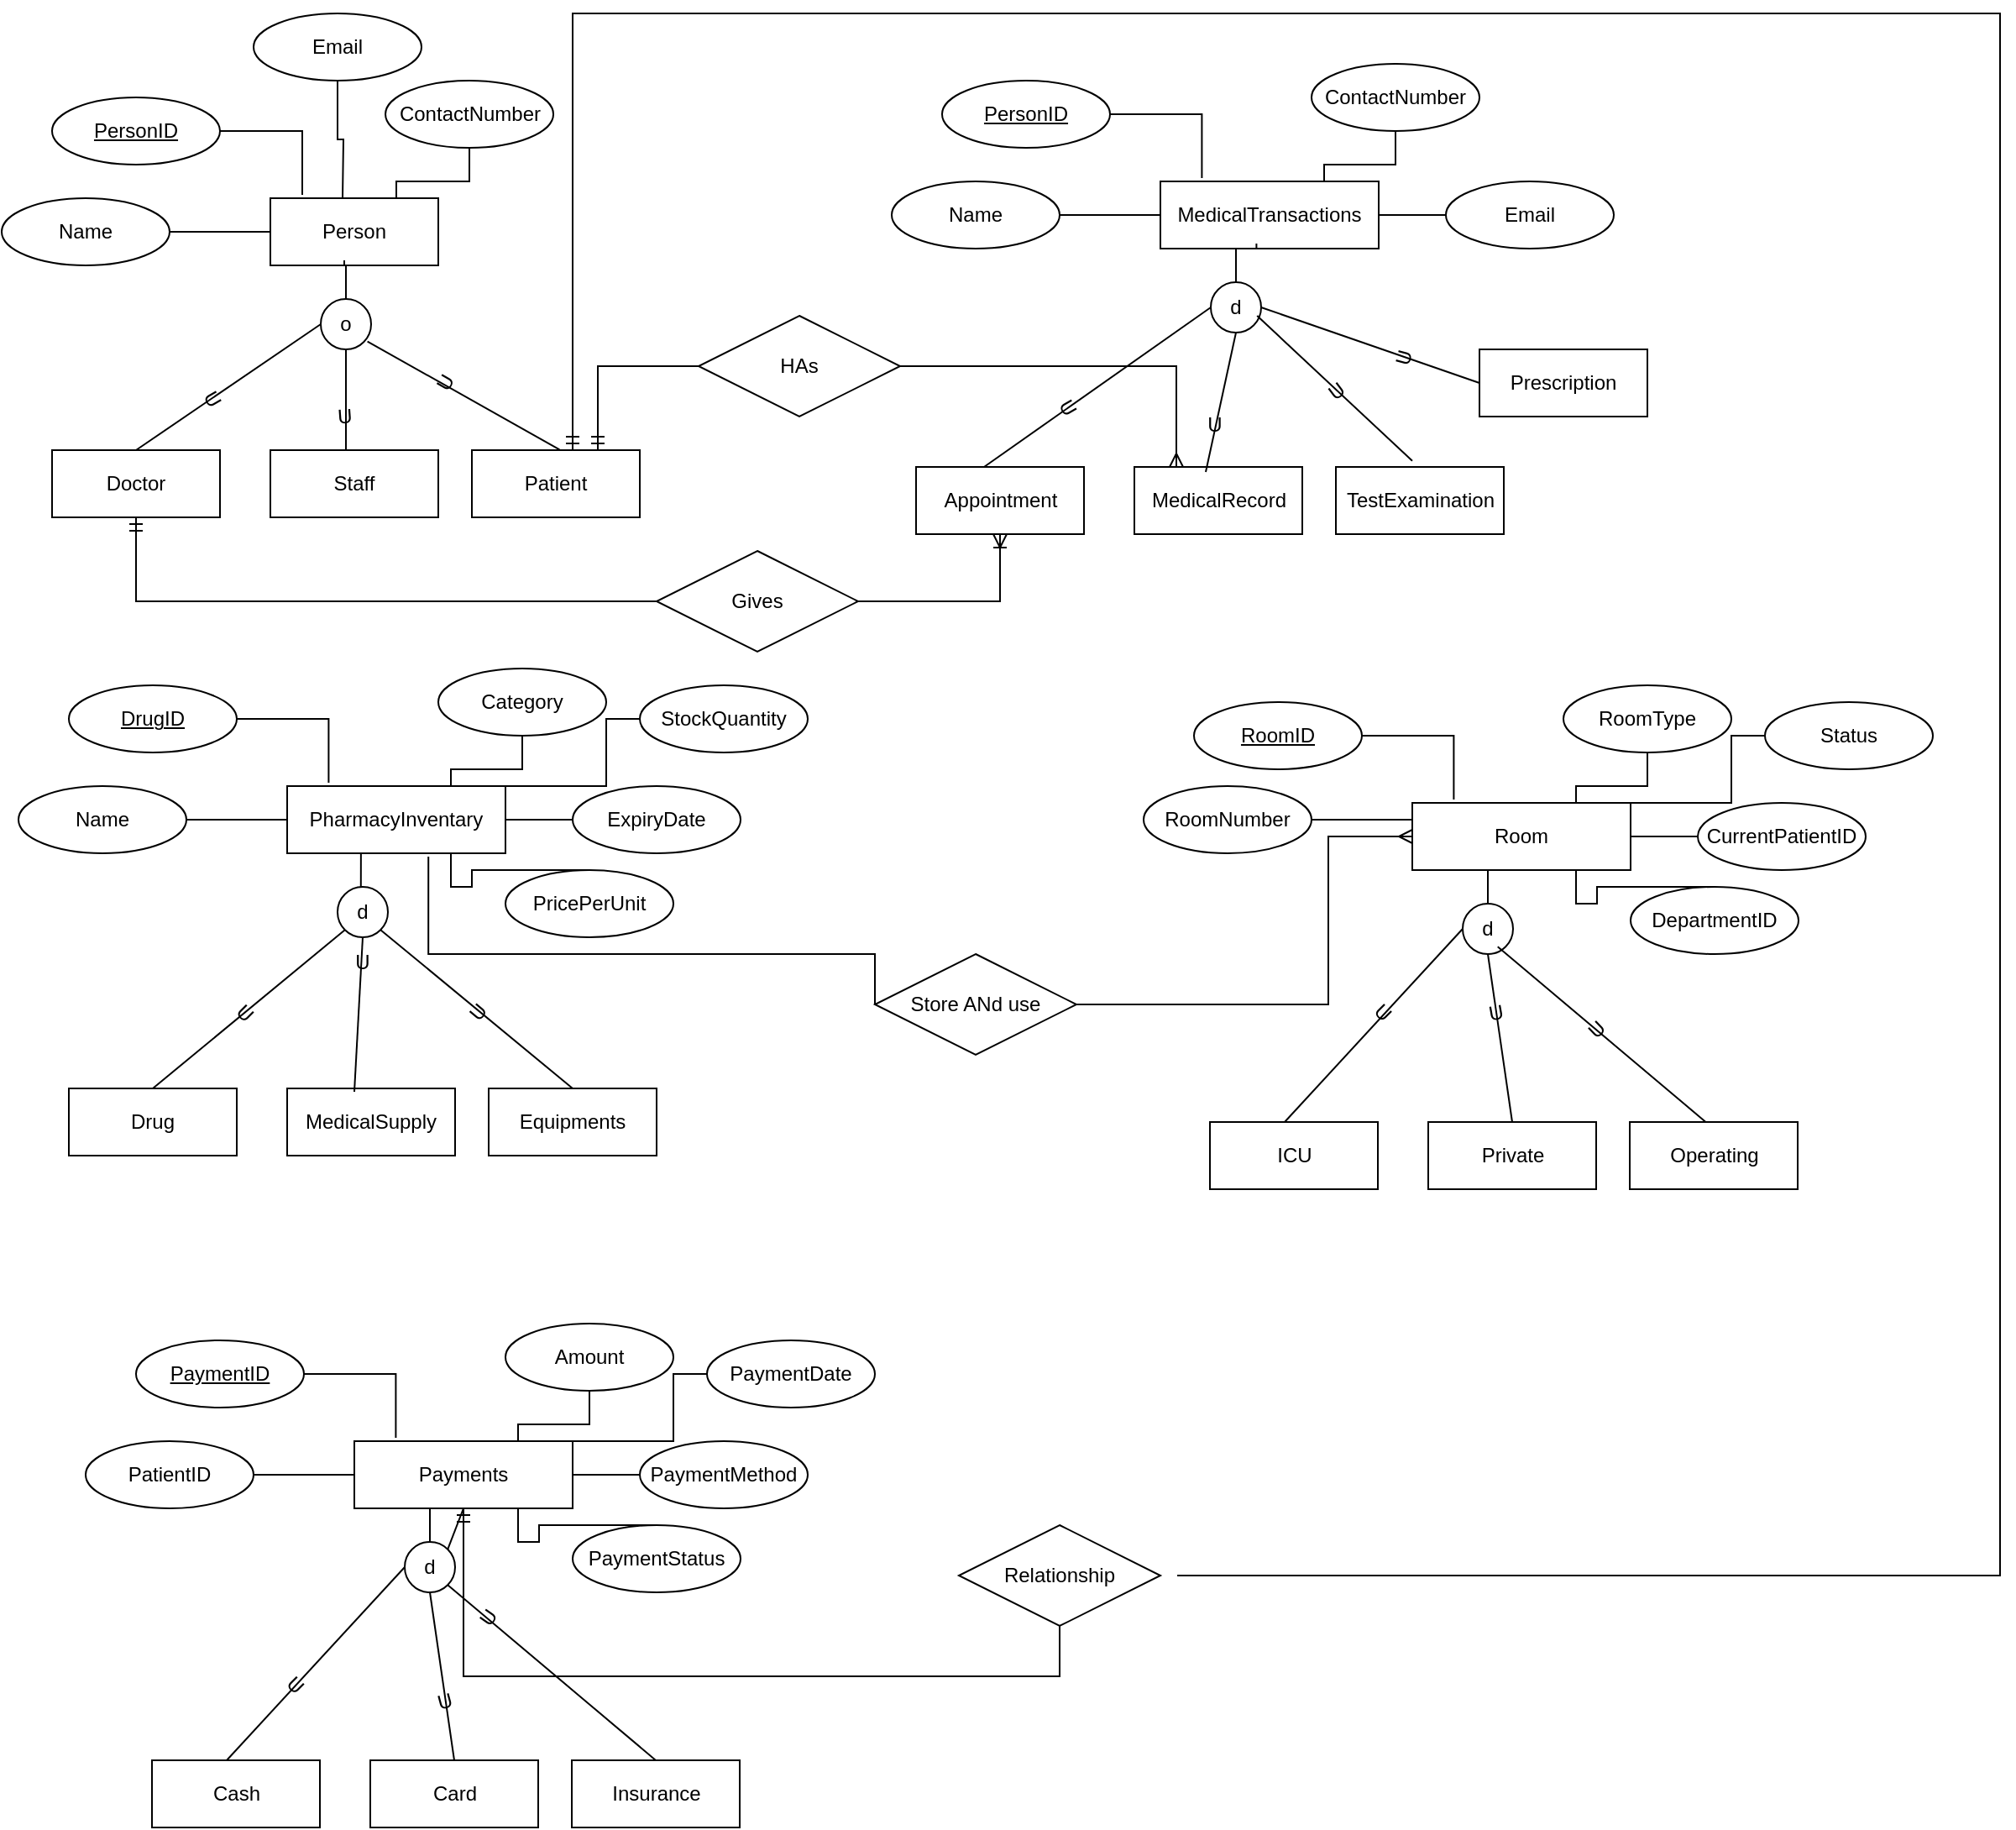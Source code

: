 <mxfile version="26.2.14">
  <diagram id="2BDL8EQ5O7BQtiHxKh81" name="Page-1">
    <mxGraphModel dx="969" dy="526" grid="1" gridSize="10" guides="1" tooltips="1" connect="1" arrows="1" fold="1" page="1" pageScale="1" pageWidth="850" pageHeight="1100" math="0" shadow="0">
      <root>
        <mxCell id="0" />
        <mxCell id="1" parent="0" />
        <mxCell id="nQFnv8SFr1N0iWkzfD2N-1" value="Person" style="whiteSpace=wrap;html=1;align=center;" parent="1" vertex="1">
          <mxGeometry x="170" y="130" width="100" height="40" as="geometry" />
        </mxCell>
        <mxCell id="nQFnv8SFr1N0iWkzfD2N-2" value="Email" style="ellipse;whiteSpace=wrap;html=1;align=center;" parent="1" vertex="1">
          <mxGeometry x="160" y="20" width="100" height="40" as="geometry" />
        </mxCell>
        <mxCell id="nQFnv8SFr1N0iWkzfD2N-7" style="edgeStyle=orthogonalEdgeStyle;rounded=0;orthogonalLoop=1;jettySize=auto;html=1;entryX=0.75;entryY=0;entryDx=0;entryDy=0;endArrow=none;startFill=0;" parent="1" source="nQFnv8SFr1N0iWkzfD2N-3" target="nQFnv8SFr1N0iWkzfD2N-1" edge="1">
          <mxGeometry relative="1" as="geometry" />
        </mxCell>
        <mxCell id="nQFnv8SFr1N0iWkzfD2N-3" value="ContactNumber" style="ellipse;whiteSpace=wrap;html=1;align=center;" parent="1" vertex="1">
          <mxGeometry x="238.52" y="60" width="100" height="40" as="geometry" />
        </mxCell>
        <mxCell id="nQFnv8SFr1N0iWkzfD2N-4" value="&lt;u&gt;PersonID&lt;/u&gt;" style="ellipse;whiteSpace=wrap;html=1;align=center;" parent="1" vertex="1">
          <mxGeometry x="40" y="70" width="100" height="40" as="geometry" />
        </mxCell>
        <mxCell id="nQFnv8SFr1N0iWkzfD2N-9" style="edgeStyle=orthogonalEdgeStyle;rounded=0;orthogonalLoop=1;jettySize=auto;html=1;entryX=0;entryY=0.5;entryDx=0;entryDy=0;endArrow=none;startFill=0;" parent="1" source="nQFnv8SFr1N0iWkzfD2N-5" target="nQFnv8SFr1N0iWkzfD2N-1" edge="1">
          <mxGeometry relative="1" as="geometry" />
        </mxCell>
        <mxCell id="nQFnv8SFr1N0iWkzfD2N-5" value="Name" style="ellipse;whiteSpace=wrap;html=1;align=center;" parent="1" vertex="1">
          <mxGeometry x="10" y="130" width="100" height="40" as="geometry" />
        </mxCell>
        <mxCell id="nQFnv8SFr1N0iWkzfD2N-6" style="edgeStyle=orthogonalEdgeStyle;rounded=0;orthogonalLoop=1;jettySize=auto;html=1;entryX=0.19;entryY=-0.05;entryDx=0;entryDy=0;entryPerimeter=0;endArrow=none;startFill=0;" parent="1" source="nQFnv8SFr1N0iWkzfD2N-4" target="nQFnv8SFr1N0iWkzfD2N-1" edge="1">
          <mxGeometry relative="1" as="geometry" />
        </mxCell>
        <mxCell id="nQFnv8SFr1N0iWkzfD2N-10" value="o" style="ellipse;whiteSpace=wrap;html=1;aspect=fixed;" parent="1" vertex="1">
          <mxGeometry x="200" y="190" width="30" height="30" as="geometry" />
        </mxCell>
        <mxCell id="nQFnv8SFr1N0iWkzfD2N-13" style="edgeStyle=orthogonalEdgeStyle;rounded=0;orthogonalLoop=1;jettySize=auto;html=1;entryX=0.44;entryY=0.925;entryDx=0;entryDy=0;entryPerimeter=0;endArrow=none;startFill=0;" parent="1" source="nQFnv8SFr1N0iWkzfD2N-10" target="nQFnv8SFr1N0iWkzfD2N-1" edge="1">
          <mxGeometry relative="1" as="geometry" />
        </mxCell>
        <mxCell id="nQFnv8SFr1N0iWkzfD2N-14" value="Doctor" style="whiteSpace=wrap;html=1;align=center;" parent="1" vertex="1">
          <mxGeometry x="40" y="280" width="100" height="40" as="geometry" />
        </mxCell>
        <mxCell id="nQFnv8SFr1N0iWkzfD2N-164" style="edgeStyle=orthogonalEdgeStyle;rounded=0;orthogonalLoop=1;jettySize=auto;html=1;entryX=0.5;entryY=1;entryDx=0;entryDy=0;endArrow=none;startFill=0;" parent="1" source="nQFnv8SFr1N0iWkzfD2N-15" target="nQFnv8SFr1N0iWkzfD2N-10" edge="1">
          <mxGeometry relative="1" as="geometry">
            <Array as="points">
              <mxPoint x="215" y="260" />
              <mxPoint x="215" y="260" />
            </Array>
          </mxGeometry>
        </mxCell>
        <mxCell id="nQFnv8SFr1N0iWkzfD2N-15" value="Staff" style="whiteSpace=wrap;html=1;align=center;" parent="1" vertex="1">
          <mxGeometry x="170" y="280" width="100" height="40" as="geometry" />
        </mxCell>
        <mxCell id="nQFnv8SFr1N0iWkzfD2N-16" value="Patient" style="whiteSpace=wrap;html=1;align=center;" parent="1" vertex="1">
          <mxGeometry x="290" y="280" width="100" height="40" as="geometry" />
        </mxCell>
        <mxCell id="nQFnv8SFr1N0iWkzfD2N-24" value="" style="shape=requiredInterface;html=1;verticalLabelPosition=bottom;sketch=0;" parent="1" vertex="1">
          <mxGeometry x="420" y="240" height="20" as="geometry" />
        </mxCell>
        <mxCell id="nQFnv8SFr1N0iWkzfD2N-25" style="edgeStyle=orthogonalEdgeStyle;rounded=0;orthogonalLoop=1;jettySize=auto;html=1;exitX=0;exitY=0.5;exitDx=0;exitDy=0;exitPerimeter=0;entryX=0;entryY=0.5;entryDx=0;entryDy=0;entryPerimeter=0;" parent="1" target="nQFnv8SFr1N0iWkzfD2N-24" edge="1">
          <mxGeometry relative="1" as="geometry">
            <mxPoint x="420" y="250" as="sourcePoint" />
          </mxGeometry>
        </mxCell>
        <mxCell id="nQFnv8SFr1N0iWkzfD2N-35" value="MedicalTransactions" style="whiteSpace=wrap;html=1;align=center;" parent="1" vertex="1">
          <mxGeometry x="700" y="120" width="130" height="40" as="geometry" />
        </mxCell>
        <mxCell id="nQFnv8SFr1N0iWkzfD2N-48" style="edgeStyle=orthogonalEdgeStyle;rounded=0;orthogonalLoop=1;jettySize=auto;html=1;entryX=1;entryY=0.5;entryDx=0;entryDy=0;endArrow=none;startFill=0;" parent="1" source="nQFnv8SFr1N0iWkzfD2N-37" target="nQFnv8SFr1N0iWkzfD2N-35" edge="1">
          <mxGeometry relative="1" as="geometry" />
        </mxCell>
        <mxCell id="nQFnv8SFr1N0iWkzfD2N-37" value="Email" style="ellipse;whiteSpace=wrap;html=1;align=center;" parent="1" vertex="1">
          <mxGeometry x="870" y="120" width="100" height="40" as="geometry" />
        </mxCell>
        <mxCell id="nQFnv8SFr1N0iWkzfD2N-38" style="edgeStyle=orthogonalEdgeStyle;rounded=0;orthogonalLoop=1;jettySize=auto;html=1;entryX=0.75;entryY=0;entryDx=0;entryDy=0;endArrow=none;startFill=0;" parent="1" source="nQFnv8SFr1N0iWkzfD2N-39" target="nQFnv8SFr1N0iWkzfD2N-35" edge="1">
          <mxGeometry relative="1" as="geometry" />
        </mxCell>
        <mxCell id="nQFnv8SFr1N0iWkzfD2N-39" value="ContactNumber" style="ellipse;whiteSpace=wrap;html=1;align=center;" parent="1" vertex="1">
          <mxGeometry x="790" y="50" width="100" height="40" as="geometry" />
        </mxCell>
        <mxCell id="nQFnv8SFr1N0iWkzfD2N-40" value="&lt;u&gt;PersonID&lt;/u&gt;" style="ellipse;whiteSpace=wrap;html=1;align=center;" parent="1" vertex="1">
          <mxGeometry x="570" y="60" width="100" height="40" as="geometry" />
        </mxCell>
        <mxCell id="nQFnv8SFr1N0iWkzfD2N-42" style="edgeStyle=orthogonalEdgeStyle;rounded=0;orthogonalLoop=1;jettySize=auto;html=1;entryX=0.19;entryY=-0.05;entryDx=0;entryDy=0;entryPerimeter=0;endArrow=none;startFill=0;" parent="1" source="nQFnv8SFr1N0iWkzfD2N-40" target="nQFnv8SFr1N0iWkzfD2N-35" edge="1">
          <mxGeometry relative="1" as="geometry" />
        </mxCell>
        <mxCell id="nQFnv8SFr1N0iWkzfD2N-43" value="d" style="ellipse;whiteSpace=wrap;html=1;aspect=fixed;" parent="1" vertex="1">
          <mxGeometry x="730" y="180" width="30" height="30" as="geometry" />
        </mxCell>
        <mxCell id="nQFnv8SFr1N0iWkzfD2N-44" style="edgeStyle=orthogonalEdgeStyle;rounded=0;orthogonalLoop=1;jettySize=auto;html=1;entryX=0.44;entryY=0.925;entryDx=0;entryDy=0;entryPerimeter=0;endArrow=none;startFill=0;" parent="1" source="nQFnv8SFr1N0iWkzfD2N-43" target="nQFnv8SFr1N0iWkzfD2N-35" edge="1">
          <mxGeometry relative="1" as="geometry" />
        </mxCell>
        <mxCell id="nQFnv8SFr1N0iWkzfD2N-47" style="edgeStyle=orthogonalEdgeStyle;rounded=0;orthogonalLoop=1;jettySize=auto;html=1;entryX=0;entryY=0.5;entryDx=0;entryDy=0;endArrow=none;startFill=0;" parent="1" source="nQFnv8SFr1N0iWkzfD2N-45" target="nQFnv8SFr1N0iWkzfD2N-35" edge="1">
          <mxGeometry relative="1" as="geometry" />
        </mxCell>
        <mxCell id="nQFnv8SFr1N0iWkzfD2N-45" value="Name" style="ellipse;whiteSpace=wrap;html=1;align=center;" parent="1" vertex="1">
          <mxGeometry x="540" y="120" width="100" height="40" as="geometry" />
        </mxCell>
        <mxCell id="nQFnv8SFr1N0iWkzfD2N-49" value="Appointment" style="whiteSpace=wrap;html=1;align=center;" parent="1" vertex="1">
          <mxGeometry x="554.5" y="290" width="100" height="40" as="geometry" />
        </mxCell>
        <mxCell id="nQFnv8SFr1N0iWkzfD2N-50" value="MedicalRecord" style="whiteSpace=wrap;html=1;align=center;" parent="1" vertex="1">
          <mxGeometry x="684.5" y="290" width="100" height="40" as="geometry" />
        </mxCell>
        <mxCell id="nQFnv8SFr1N0iWkzfD2N-51" value="TestExamination" style="whiteSpace=wrap;html=1;align=center;" parent="1" vertex="1">
          <mxGeometry x="804.5" y="290" width="100" height="40" as="geometry" />
        </mxCell>
        <mxCell id="nQFnv8SFr1N0iWkzfD2N-52" style="edgeStyle=orthogonalEdgeStyle;rounded=0;orthogonalLoop=1;jettySize=auto;html=1;exitX=0;exitY=0.5;exitDx=0;exitDy=0;exitPerimeter=0;entryX=0;entryY=0.5;entryDx=0;entryDy=0;entryPerimeter=0;" parent="1" edge="1">
          <mxGeometry relative="1" as="geometry">
            <mxPoint x="934.5" y="260" as="sourcePoint" />
            <mxPoint x="934.5" y="260" as="targetPoint" />
          </mxGeometry>
        </mxCell>
        <mxCell id="nQFnv8SFr1N0iWkzfD2N-53" value="Prescription" style="whiteSpace=wrap;html=1;align=center;" parent="1" vertex="1">
          <mxGeometry x="890" y="220" width="100" height="40" as="geometry" />
        </mxCell>
        <mxCell id="nQFnv8SFr1N0iWkzfD2N-54" value="PharmacyInventary" style="whiteSpace=wrap;html=1;align=center;" parent="1" vertex="1">
          <mxGeometry x="180" y="480" width="130" height="40" as="geometry" />
        </mxCell>
        <mxCell id="nQFnv8SFr1N0iWkzfD2N-55" style="edgeStyle=orthogonalEdgeStyle;rounded=0;orthogonalLoop=1;jettySize=auto;html=1;entryX=1;entryY=0.5;entryDx=0;entryDy=0;endArrow=none;startFill=0;" parent="1" source="nQFnv8SFr1N0iWkzfD2N-56" target="nQFnv8SFr1N0iWkzfD2N-54" edge="1">
          <mxGeometry relative="1" as="geometry" />
        </mxCell>
        <mxCell id="nQFnv8SFr1N0iWkzfD2N-56" value="ExpiryDate" style="ellipse;whiteSpace=wrap;html=1;align=center;" parent="1" vertex="1">
          <mxGeometry x="350" y="480" width="100" height="40" as="geometry" />
        </mxCell>
        <mxCell id="nQFnv8SFr1N0iWkzfD2N-57" style="edgeStyle=orthogonalEdgeStyle;rounded=0;orthogonalLoop=1;jettySize=auto;html=1;entryX=0.75;entryY=0;entryDx=0;entryDy=0;endArrow=none;startFill=0;" parent="1" source="nQFnv8SFr1N0iWkzfD2N-58" target="nQFnv8SFr1N0iWkzfD2N-54" edge="1">
          <mxGeometry relative="1" as="geometry" />
        </mxCell>
        <mxCell id="nQFnv8SFr1N0iWkzfD2N-58" value="Category" style="ellipse;whiteSpace=wrap;html=1;align=center;" parent="1" vertex="1">
          <mxGeometry x="270" y="410" width="100" height="40" as="geometry" />
        </mxCell>
        <mxCell id="nQFnv8SFr1N0iWkzfD2N-59" value="&lt;u&gt;DrugID&lt;/u&gt;" style="ellipse;whiteSpace=wrap;html=1;align=center;" parent="1" vertex="1">
          <mxGeometry x="50" y="420" width="100" height="40" as="geometry" />
        </mxCell>
        <mxCell id="nQFnv8SFr1N0iWkzfD2N-60" style="edgeStyle=orthogonalEdgeStyle;rounded=0;orthogonalLoop=1;jettySize=auto;html=1;entryX=0.19;entryY=-0.05;entryDx=0;entryDy=0;entryPerimeter=0;endArrow=none;startFill=0;" parent="1" source="nQFnv8SFr1N0iWkzfD2N-59" target="nQFnv8SFr1N0iWkzfD2N-54" edge="1">
          <mxGeometry relative="1" as="geometry" />
        </mxCell>
        <mxCell id="nQFnv8SFr1N0iWkzfD2N-61" value="d" style="ellipse;whiteSpace=wrap;html=1;aspect=fixed;" parent="1" vertex="1">
          <mxGeometry x="210" y="540" width="30" height="30" as="geometry" />
        </mxCell>
        <mxCell id="nQFnv8SFr1N0iWkzfD2N-63" style="edgeStyle=orthogonalEdgeStyle;rounded=0;orthogonalLoop=1;jettySize=auto;html=1;entryX=0;entryY=0.5;entryDx=0;entryDy=0;endArrow=none;startFill=0;" parent="1" source="nQFnv8SFr1N0iWkzfD2N-64" target="nQFnv8SFr1N0iWkzfD2N-54" edge="1">
          <mxGeometry relative="1" as="geometry" />
        </mxCell>
        <mxCell id="nQFnv8SFr1N0iWkzfD2N-64" value="Name" style="ellipse;whiteSpace=wrap;html=1;align=center;" parent="1" vertex="1">
          <mxGeometry x="20" y="480" width="100" height="40" as="geometry" />
        </mxCell>
        <mxCell id="nQFnv8SFr1N0iWkzfD2N-67" style="edgeStyle=orthogonalEdgeStyle;rounded=0;orthogonalLoop=1;jettySize=auto;html=1;entryX=0.75;entryY=1;entryDx=0;entryDy=0;endArrow=none;startFill=0;" parent="1" source="nQFnv8SFr1N0iWkzfD2N-65" target="nQFnv8SFr1N0iWkzfD2N-54" edge="1">
          <mxGeometry relative="1" as="geometry">
            <Array as="points">
              <mxPoint x="290" y="530" />
              <mxPoint x="290" y="540" />
              <mxPoint x="278" y="540" />
            </Array>
          </mxGeometry>
        </mxCell>
        <mxCell id="nQFnv8SFr1N0iWkzfD2N-65" value="PricePerUnit" style="ellipse;whiteSpace=wrap;html=1;align=center;" parent="1" vertex="1">
          <mxGeometry x="310" y="530" width="100" height="40" as="geometry" />
        </mxCell>
        <mxCell id="nQFnv8SFr1N0iWkzfD2N-68" style="edgeStyle=orthogonalEdgeStyle;rounded=0;orthogonalLoop=1;jettySize=auto;html=1;entryX=1;entryY=0.25;entryDx=0;entryDy=0;endArrow=none;startFill=0;" parent="1" source="nQFnv8SFr1N0iWkzfD2N-66" target="nQFnv8SFr1N0iWkzfD2N-54" edge="1">
          <mxGeometry relative="1" as="geometry">
            <Array as="points">
              <mxPoint x="370" y="440" />
              <mxPoint x="370" y="480" />
              <mxPoint x="310" y="480" />
            </Array>
          </mxGeometry>
        </mxCell>
        <mxCell id="nQFnv8SFr1N0iWkzfD2N-66" value="StockQuantity" style="ellipse;whiteSpace=wrap;html=1;align=center;" parent="1" vertex="1">
          <mxGeometry x="390" y="420" width="100" height="40" as="geometry" />
        </mxCell>
        <mxCell id="nQFnv8SFr1N0iWkzfD2N-69" value="Drug" style="whiteSpace=wrap;html=1;align=center;" parent="1" vertex="1">
          <mxGeometry x="50" y="660" width="100" height="40" as="geometry" />
        </mxCell>
        <mxCell id="nQFnv8SFr1N0iWkzfD2N-70" value="MedicalSupply" style="whiteSpace=wrap;html=1;align=center;" parent="1" vertex="1">
          <mxGeometry x="180" y="660" width="100" height="40" as="geometry" />
        </mxCell>
        <mxCell id="nQFnv8SFr1N0iWkzfD2N-71" value="Equipments" style="whiteSpace=wrap;html=1;align=center;" parent="1" vertex="1">
          <mxGeometry x="300" y="660" width="100" height="40" as="geometry" />
        </mxCell>
        <mxCell id="nQFnv8SFr1N0iWkzfD2N-72" style="edgeStyle=orthogonalEdgeStyle;rounded=0;orthogonalLoop=1;jettySize=auto;html=1;exitX=0;exitY=0.5;exitDx=0;exitDy=0;exitPerimeter=0;entryX=0;entryY=0.5;entryDx=0;entryDy=0;entryPerimeter=0;" parent="1" edge="1">
          <mxGeometry relative="1" as="geometry">
            <mxPoint x="430" y="690" as="sourcePoint" />
            <mxPoint x="430" y="690" as="targetPoint" />
          </mxGeometry>
        </mxCell>
        <mxCell id="nQFnv8SFr1N0iWkzfD2N-73" value="Room" style="whiteSpace=wrap;html=1;align=center;" parent="1" vertex="1">
          <mxGeometry x="850" y="490" width="130" height="40" as="geometry" />
        </mxCell>
        <mxCell id="nQFnv8SFr1N0iWkzfD2N-74" style="edgeStyle=orthogonalEdgeStyle;rounded=0;orthogonalLoop=1;jettySize=auto;html=1;entryX=1;entryY=0.5;entryDx=0;entryDy=0;endArrow=none;startFill=0;" parent="1" source="nQFnv8SFr1N0iWkzfD2N-75" target="nQFnv8SFr1N0iWkzfD2N-73" edge="1">
          <mxGeometry relative="1" as="geometry" />
        </mxCell>
        <mxCell id="nQFnv8SFr1N0iWkzfD2N-75" value="CurrentPatientID" style="ellipse;whiteSpace=wrap;html=1;align=center;" parent="1" vertex="1">
          <mxGeometry x="1020" y="490" width="100" height="40" as="geometry" />
        </mxCell>
        <mxCell id="nQFnv8SFr1N0iWkzfD2N-76" style="edgeStyle=orthogonalEdgeStyle;rounded=0;orthogonalLoop=1;jettySize=auto;html=1;entryX=0.75;entryY=0;entryDx=0;entryDy=0;endArrow=none;startFill=0;" parent="1" source="nQFnv8SFr1N0iWkzfD2N-77" target="nQFnv8SFr1N0iWkzfD2N-73" edge="1">
          <mxGeometry relative="1" as="geometry" />
        </mxCell>
        <mxCell id="nQFnv8SFr1N0iWkzfD2N-77" value="RoomType" style="ellipse;whiteSpace=wrap;html=1;align=center;" parent="1" vertex="1">
          <mxGeometry x="940" y="420" width="100" height="40" as="geometry" />
        </mxCell>
        <mxCell id="nQFnv8SFr1N0iWkzfD2N-78" value="&lt;u&gt;RoomID&lt;/u&gt;" style="ellipse;whiteSpace=wrap;html=1;align=center;" parent="1" vertex="1">
          <mxGeometry x="720" y="430" width="100" height="40" as="geometry" />
        </mxCell>
        <mxCell id="nQFnv8SFr1N0iWkzfD2N-79" style="edgeStyle=orthogonalEdgeStyle;rounded=0;orthogonalLoop=1;jettySize=auto;html=1;entryX=0.19;entryY=-0.05;entryDx=0;entryDy=0;entryPerimeter=0;endArrow=none;startFill=0;" parent="1" source="nQFnv8SFr1N0iWkzfD2N-78" target="nQFnv8SFr1N0iWkzfD2N-73" edge="1">
          <mxGeometry relative="1" as="geometry" />
        </mxCell>
        <mxCell id="nQFnv8SFr1N0iWkzfD2N-108" style="edgeStyle=orthogonalEdgeStyle;rounded=0;orthogonalLoop=1;jettySize=auto;html=1;endArrow=none;startFill=0;" parent="1" source="nQFnv8SFr1N0iWkzfD2N-80" target="nQFnv8SFr1N0iWkzfD2N-73" edge="1">
          <mxGeometry relative="1" as="geometry" />
        </mxCell>
        <mxCell id="nQFnv8SFr1N0iWkzfD2N-80" value="d" style="ellipse;whiteSpace=wrap;html=1;aspect=fixed;" parent="1" vertex="1">
          <mxGeometry x="880" y="550" width="30" height="30" as="geometry" />
        </mxCell>
        <mxCell id="nQFnv8SFr1N0iWkzfD2N-82" style="edgeStyle=orthogonalEdgeStyle;rounded=0;orthogonalLoop=1;jettySize=auto;html=1;entryX=0;entryY=0.5;entryDx=0;entryDy=0;endArrow=none;startFill=0;" parent="1" source="nQFnv8SFr1N0iWkzfD2N-83" target="nQFnv8SFr1N0iWkzfD2N-73" edge="1">
          <mxGeometry relative="1" as="geometry">
            <Array as="points">
              <mxPoint x="850" y="500" />
            </Array>
          </mxGeometry>
        </mxCell>
        <mxCell id="nQFnv8SFr1N0iWkzfD2N-83" value="RoomNumber" style="ellipse;whiteSpace=wrap;html=1;align=center;" parent="1" vertex="1">
          <mxGeometry x="690" y="480" width="100" height="40" as="geometry" />
        </mxCell>
        <mxCell id="nQFnv8SFr1N0iWkzfD2N-84" style="edgeStyle=orthogonalEdgeStyle;rounded=0;orthogonalLoop=1;jettySize=auto;html=1;entryX=0.75;entryY=1;entryDx=0;entryDy=0;endArrow=none;startFill=0;" parent="1" source="nQFnv8SFr1N0iWkzfD2N-85" target="nQFnv8SFr1N0iWkzfD2N-73" edge="1">
          <mxGeometry relative="1" as="geometry">
            <Array as="points">
              <mxPoint x="960" y="540" />
              <mxPoint x="960" y="550" />
              <mxPoint x="948" y="550" />
            </Array>
          </mxGeometry>
        </mxCell>
        <mxCell id="nQFnv8SFr1N0iWkzfD2N-85" value="DepartmentID" style="ellipse;whiteSpace=wrap;html=1;align=center;" parent="1" vertex="1">
          <mxGeometry x="980" y="540" width="100" height="40" as="geometry" />
        </mxCell>
        <mxCell id="nQFnv8SFr1N0iWkzfD2N-86" style="edgeStyle=orthogonalEdgeStyle;rounded=0;orthogonalLoop=1;jettySize=auto;html=1;entryX=1;entryY=0.25;entryDx=0;entryDy=0;endArrow=none;startFill=0;" parent="1" source="nQFnv8SFr1N0iWkzfD2N-87" target="nQFnv8SFr1N0iWkzfD2N-73" edge="1">
          <mxGeometry relative="1" as="geometry">
            <Array as="points">
              <mxPoint x="1040" y="450" />
              <mxPoint x="1040" y="490" />
              <mxPoint x="980" y="490" />
            </Array>
          </mxGeometry>
        </mxCell>
        <mxCell id="nQFnv8SFr1N0iWkzfD2N-87" value="Status" style="ellipse;whiteSpace=wrap;html=1;align=center;" parent="1" vertex="1">
          <mxGeometry x="1060" y="430" width="100" height="40" as="geometry" />
        </mxCell>
        <mxCell id="nQFnv8SFr1N0iWkzfD2N-89" value="" style="endArrow=none;html=1;rounded=0;exitX=0.5;exitY=0;exitDx=0;exitDy=0;entryX=0;entryY=0.5;entryDx=0;entryDy=0;" parent="1" source="nQFnv8SFr1N0iWkzfD2N-14" target="nQFnv8SFr1N0iWkzfD2N-10" edge="1">
          <mxGeometry relative="1" as="geometry">
            <mxPoint x="250" y="230" as="sourcePoint" />
            <mxPoint x="410" y="230" as="targetPoint" />
          </mxGeometry>
        </mxCell>
        <mxCell id="nQFnv8SFr1N0iWkzfD2N-91" value="" style="endArrow=none;html=1;rounded=0;exitX=0.5;exitY=0;exitDx=0;exitDy=0;entryX=1;entryY=1;entryDx=0;entryDy=0;" parent="1" edge="1">
          <mxGeometry relative="1" as="geometry">
            <mxPoint x="342.2" y="279.69" as="sourcePoint" />
            <mxPoint x="227.807" y="215.297" as="targetPoint" />
          </mxGeometry>
        </mxCell>
        <mxCell id="nQFnv8SFr1N0iWkzfD2N-92" value="" style="endArrow=none;html=1;rounded=0;exitX=0.405;exitY=0;exitDx=0;exitDy=0;exitPerimeter=0;entryX=0;entryY=0.5;entryDx=0;entryDy=0;" parent="1" source="nQFnv8SFr1N0iWkzfD2N-49" target="nQFnv8SFr1N0iWkzfD2N-43" edge="1">
          <mxGeometry relative="1" as="geometry">
            <mxPoint x="850" y="230" as="sourcePoint" />
            <mxPoint x="1010" y="230" as="targetPoint" />
          </mxGeometry>
        </mxCell>
        <mxCell id="nQFnv8SFr1N0iWkzfD2N-93" value="" style="endArrow=none;html=1;rounded=0;exitX=0.425;exitY=0.075;exitDx=0;exitDy=0;exitPerimeter=0;entryX=0.5;entryY=1;entryDx=0;entryDy=0;" parent="1" source="nQFnv8SFr1N0iWkzfD2N-50" target="nQFnv8SFr1N0iWkzfD2N-43" edge="1">
          <mxGeometry relative="1" as="geometry">
            <mxPoint x="850" y="230" as="sourcePoint" />
            <mxPoint x="1010" y="230" as="targetPoint" />
          </mxGeometry>
        </mxCell>
        <mxCell id="nQFnv8SFr1N0iWkzfD2N-94" value="" style="endArrow=none;html=1;rounded=0;exitX=0.435;exitY=0.05;exitDx=0;exitDy=0;exitPerimeter=0;entryX=1;entryY=1;entryDx=0;entryDy=0;" parent="1" edge="1">
          <mxGeometry relative="1" as="geometry">
            <mxPoint x="850.0" y="286.39" as="sourcePoint" />
            <mxPoint x="757.607" y="199.997" as="targetPoint" />
          </mxGeometry>
        </mxCell>
        <mxCell id="nQFnv8SFr1N0iWkzfD2N-95" value="" style="endArrow=none;html=1;rounded=0;exitX=1;exitY=0.5;exitDx=0;exitDy=0;entryX=0;entryY=0.5;entryDx=0;entryDy=0;" parent="1" source="nQFnv8SFr1N0iWkzfD2N-43" target="nQFnv8SFr1N0iWkzfD2N-53" edge="1">
          <mxGeometry relative="1" as="geometry">
            <mxPoint x="850" y="230" as="sourcePoint" />
            <mxPoint x="1010" y="230" as="targetPoint" />
          </mxGeometry>
        </mxCell>
        <mxCell id="nQFnv8SFr1N0iWkzfD2N-96" value="" style="endArrow=none;html=1;rounded=0;exitX=0.5;exitY=0;exitDx=0;exitDy=0;entryX=0;entryY=1;entryDx=0;entryDy=0;" parent="1" source="nQFnv8SFr1N0iWkzfD2N-69" target="nQFnv8SFr1N0iWkzfD2N-61" edge="1">
          <mxGeometry relative="1" as="geometry">
            <mxPoint x="350" y="560" as="sourcePoint" />
            <mxPoint x="510" y="560" as="targetPoint" />
          </mxGeometry>
        </mxCell>
        <mxCell id="nQFnv8SFr1N0iWkzfD2N-97" value="" style="endArrow=none;html=1;rounded=0;exitX=0.4;exitY=0.05;exitDx=0;exitDy=0;exitPerimeter=0;entryX=0.5;entryY=1;entryDx=0;entryDy=0;" parent="1" source="nQFnv8SFr1N0iWkzfD2N-70" target="nQFnv8SFr1N0iWkzfD2N-61" edge="1">
          <mxGeometry relative="1" as="geometry">
            <mxPoint x="350" y="560" as="sourcePoint" />
            <mxPoint x="510" y="560" as="targetPoint" />
          </mxGeometry>
        </mxCell>
        <mxCell id="nQFnv8SFr1N0iWkzfD2N-98" value="" style="endArrow=none;html=1;rounded=0;exitX=0.5;exitY=0;exitDx=0;exitDy=0;entryX=1;entryY=1;entryDx=0;entryDy=0;" parent="1" source="nQFnv8SFr1N0iWkzfD2N-71" target="nQFnv8SFr1N0iWkzfD2N-61" edge="1">
          <mxGeometry relative="1" as="geometry">
            <mxPoint x="350" y="560" as="sourcePoint" />
            <mxPoint x="510" y="560" as="targetPoint" />
          </mxGeometry>
        </mxCell>
        <mxCell id="nQFnv8SFr1N0iWkzfD2N-99" value="ICU" style="whiteSpace=wrap;html=1;align=center;" parent="1" vertex="1">
          <mxGeometry x="729.5" y="680" width="100" height="40" as="geometry" />
        </mxCell>
        <mxCell id="nQFnv8SFr1N0iWkzfD2N-100" value="Private" style="whiteSpace=wrap;html=1;align=center;" parent="1" vertex="1">
          <mxGeometry x="859.5" y="680" width="100" height="40" as="geometry" />
        </mxCell>
        <mxCell id="nQFnv8SFr1N0iWkzfD2N-101" value="Operating" style="whiteSpace=wrap;html=1;align=center;" parent="1" vertex="1">
          <mxGeometry x="979.5" y="680" width="100" height="40" as="geometry" />
        </mxCell>
        <mxCell id="nQFnv8SFr1N0iWkzfD2N-102" style="edgeStyle=orthogonalEdgeStyle;rounded=0;orthogonalLoop=1;jettySize=auto;html=1;exitX=0;exitY=0.5;exitDx=0;exitDy=0;exitPerimeter=0;entryX=0;entryY=0.5;entryDx=0;entryDy=0;entryPerimeter=0;" parent="1" edge="1">
          <mxGeometry relative="1" as="geometry">
            <mxPoint x="1109.5" y="710" as="sourcePoint" />
            <mxPoint x="1109.5" y="710" as="targetPoint" />
          </mxGeometry>
        </mxCell>
        <mxCell id="nQFnv8SFr1N0iWkzfD2N-103" value="" style="endArrow=none;html=1;rounded=0;exitX=0.445;exitY=0;exitDx=0;exitDy=0;exitPerimeter=0;entryX=0;entryY=0.5;entryDx=0;entryDy=0;" parent="1" source="nQFnv8SFr1N0iWkzfD2N-99" target="nQFnv8SFr1N0iWkzfD2N-80" edge="1">
          <mxGeometry relative="1" as="geometry">
            <mxPoint x="670" y="640" as="sourcePoint" />
            <mxPoint x="830" y="640" as="targetPoint" />
          </mxGeometry>
        </mxCell>
        <mxCell id="nQFnv8SFr1N0iWkzfD2N-104" value="" style="endArrow=none;html=1;rounded=0;exitX=0.5;exitY=0;exitDx=0;exitDy=0;entryX=0.5;entryY=1;entryDx=0;entryDy=0;" parent="1" source="nQFnv8SFr1N0iWkzfD2N-100" target="nQFnv8SFr1N0iWkzfD2N-80" edge="1">
          <mxGeometry relative="1" as="geometry">
            <mxPoint x="670" y="640" as="sourcePoint" />
            <mxPoint x="830" y="640" as="targetPoint" />
          </mxGeometry>
        </mxCell>
        <mxCell id="nQFnv8SFr1N0iWkzfD2N-105" value="" style="endArrow=none;html=1;rounded=0;entryX=0.5;entryY=0;entryDx=0;entryDy=0;exitX=1;exitY=1;exitDx=0;exitDy=0;" parent="1" edge="1">
          <mxGeometry relative="1" as="geometry">
            <mxPoint x="900.857" y="575.607" as="sourcePoint" />
            <mxPoint x="1024.75" y="680" as="targetPoint" />
          </mxGeometry>
        </mxCell>
        <mxCell id="nQFnv8SFr1N0iWkzfD2N-109" value="Payments" style="whiteSpace=wrap;html=1;align=center;" parent="1" vertex="1">
          <mxGeometry x="220" y="870" width="130" height="40" as="geometry" />
        </mxCell>
        <mxCell id="nQFnv8SFr1N0iWkzfD2N-110" style="edgeStyle=orthogonalEdgeStyle;rounded=0;orthogonalLoop=1;jettySize=auto;html=1;entryX=1;entryY=0.5;entryDx=0;entryDy=0;endArrow=none;startFill=0;" parent="1" source="nQFnv8SFr1N0iWkzfD2N-111" target="nQFnv8SFr1N0iWkzfD2N-109" edge="1">
          <mxGeometry relative="1" as="geometry" />
        </mxCell>
        <mxCell id="nQFnv8SFr1N0iWkzfD2N-111" value="PaymentMethod" style="ellipse;whiteSpace=wrap;html=1;align=center;" parent="1" vertex="1">
          <mxGeometry x="390" y="870" width="100" height="40" as="geometry" />
        </mxCell>
        <mxCell id="nQFnv8SFr1N0iWkzfD2N-112" style="edgeStyle=orthogonalEdgeStyle;rounded=0;orthogonalLoop=1;jettySize=auto;html=1;entryX=0.75;entryY=0;entryDx=0;entryDy=0;endArrow=none;startFill=0;" parent="1" source="nQFnv8SFr1N0iWkzfD2N-113" target="nQFnv8SFr1N0iWkzfD2N-109" edge="1">
          <mxGeometry relative="1" as="geometry" />
        </mxCell>
        <mxCell id="nQFnv8SFr1N0iWkzfD2N-113" value="Amount" style="ellipse;whiteSpace=wrap;html=1;align=center;" parent="1" vertex="1">
          <mxGeometry x="310" y="800" width="100" height="40" as="geometry" />
        </mxCell>
        <mxCell id="nQFnv8SFr1N0iWkzfD2N-114" value="&lt;u&gt;PaymentID&lt;/u&gt;" style="ellipse;whiteSpace=wrap;html=1;align=center;" parent="1" vertex="1">
          <mxGeometry x="90" y="810" width="100" height="40" as="geometry" />
        </mxCell>
        <mxCell id="nQFnv8SFr1N0iWkzfD2N-115" style="edgeStyle=orthogonalEdgeStyle;rounded=0;orthogonalLoop=1;jettySize=auto;html=1;entryX=0.19;entryY=-0.05;entryDx=0;entryDy=0;entryPerimeter=0;endArrow=none;startFill=0;" parent="1" source="nQFnv8SFr1N0iWkzfD2N-114" target="nQFnv8SFr1N0iWkzfD2N-109" edge="1">
          <mxGeometry relative="1" as="geometry" />
        </mxCell>
        <mxCell id="nQFnv8SFr1N0iWkzfD2N-116" style="edgeStyle=orthogonalEdgeStyle;rounded=0;orthogonalLoop=1;jettySize=auto;html=1;endArrow=none;startFill=0;" parent="1" source="nQFnv8SFr1N0iWkzfD2N-117" target="nQFnv8SFr1N0iWkzfD2N-109" edge="1">
          <mxGeometry relative="1" as="geometry" />
        </mxCell>
        <mxCell id="nQFnv8SFr1N0iWkzfD2N-117" value="d" style="ellipse;whiteSpace=wrap;html=1;aspect=fixed;" parent="1" vertex="1">
          <mxGeometry x="250" y="930" width="30" height="30" as="geometry" />
        </mxCell>
        <mxCell id="nQFnv8SFr1N0iWkzfD2N-118" style="edgeStyle=orthogonalEdgeStyle;rounded=0;orthogonalLoop=1;jettySize=auto;html=1;entryX=0;entryY=0.5;entryDx=0;entryDy=0;endArrow=none;startFill=0;" parent="1" source="nQFnv8SFr1N0iWkzfD2N-119" target="nQFnv8SFr1N0iWkzfD2N-109" edge="1">
          <mxGeometry relative="1" as="geometry" />
        </mxCell>
        <mxCell id="nQFnv8SFr1N0iWkzfD2N-119" value="PatientID" style="ellipse;whiteSpace=wrap;html=1;align=center;" parent="1" vertex="1">
          <mxGeometry x="60" y="870" width="100" height="40" as="geometry" />
        </mxCell>
        <mxCell id="nQFnv8SFr1N0iWkzfD2N-120" style="edgeStyle=orthogonalEdgeStyle;rounded=0;orthogonalLoop=1;jettySize=auto;html=1;entryX=0.75;entryY=1;entryDx=0;entryDy=0;endArrow=none;startFill=0;" parent="1" source="nQFnv8SFr1N0iWkzfD2N-121" target="nQFnv8SFr1N0iWkzfD2N-109" edge="1">
          <mxGeometry relative="1" as="geometry">
            <Array as="points">
              <mxPoint x="330" y="920" />
              <mxPoint x="330" y="930" />
              <mxPoint x="318" y="930" />
            </Array>
          </mxGeometry>
        </mxCell>
        <mxCell id="nQFnv8SFr1N0iWkzfD2N-121" value="PaymentStatus" style="ellipse;whiteSpace=wrap;html=1;align=center;" parent="1" vertex="1">
          <mxGeometry x="350" y="920" width="100" height="40" as="geometry" />
        </mxCell>
        <mxCell id="nQFnv8SFr1N0iWkzfD2N-122" style="edgeStyle=orthogonalEdgeStyle;rounded=0;orthogonalLoop=1;jettySize=auto;html=1;entryX=1;entryY=0.25;entryDx=0;entryDy=0;endArrow=none;startFill=0;" parent="1" source="nQFnv8SFr1N0iWkzfD2N-123" target="nQFnv8SFr1N0iWkzfD2N-109" edge="1">
          <mxGeometry relative="1" as="geometry">
            <Array as="points">
              <mxPoint x="410" y="830" />
              <mxPoint x="410" y="870" />
              <mxPoint x="350" y="870" />
            </Array>
          </mxGeometry>
        </mxCell>
        <mxCell id="nQFnv8SFr1N0iWkzfD2N-123" value="PaymentDate" style="ellipse;whiteSpace=wrap;html=1;align=center;" parent="1" vertex="1">
          <mxGeometry x="430" y="810" width="100" height="40" as="geometry" />
        </mxCell>
        <mxCell id="nQFnv8SFr1N0iWkzfD2N-124" value="Cash" style="whiteSpace=wrap;html=1;align=center;" parent="1" vertex="1">
          <mxGeometry x="99.5" y="1060" width="100" height="40" as="geometry" />
        </mxCell>
        <mxCell id="nQFnv8SFr1N0iWkzfD2N-125" value="Card" style="whiteSpace=wrap;html=1;align=center;" parent="1" vertex="1">
          <mxGeometry x="229.5" y="1060" width="100" height="40" as="geometry" />
        </mxCell>
        <mxCell id="nQFnv8SFr1N0iWkzfD2N-126" value="Insurance" style="whiteSpace=wrap;html=1;align=center;" parent="1" vertex="1">
          <mxGeometry x="349.5" y="1060" width="100" height="40" as="geometry" />
        </mxCell>
        <mxCell id="nQFnv8SFr1N0iWkzfD2N-127" style="edgeStyle=orthogonalEdgeStyle;rounded=0;orthogonalLoop=1;jettySize=auto;html=1;exitX=0;exitY=0.5;exitDx=0;exitDy=0;exitPerimeter=0;entryX=0;entryY=0.5;entryDx=0;entryDy=0;entryPerimeter=0;" parent="1" edge="1">
          <mxGeometry relative="1" as="geometry">
            <mxPoint x="479.5" y="1090" as="sourcePoint" />
            <mxPoint x="479.5" y="1090" as="targetPoint" />
          </mxGeometry>
        </mxCell>
        <mxCell id="nQFnv8SFr1N0iWkzfD2N-128" value="" style="endArrow=none;html=1;rounded=0;exitX=0.445;exitY=0;exitDx=0;exitDy=0;exitPerimeter=0;entryX=0;entryY=0.5;entryDx=0;entryDy=0;" parent="1" source="nQFnv8SFr1N0iWkzfD2N-124" target="nQFnv8SFr1N0iWkzfD2N-117" edge="1">
          <mxGeometry relative="1" as="geometry">
            <mxPoint x="40" y="1020" as="sourcePoint" />
            <mxPoint x="200" y="1020" as="targetPoint" />
          </mxGeometry>
        </mxCell>
        <mxCell id="nQFnv8SFr1N0iWkzfD2N-129" value="" style="endArrow=none;html=1;rounded=0;exitX=0.5;exitY=0;exitDx=0;exitDy=0;entryX=0.5;entryY=1;entryDx=0;entryDy=0;" parent="1" source="nQFnv8SFr1N0iWkzfD2N-125" target="nQFnv8SFr1N0iWkzfD2N-117" edge="1">
          <mxGeometry relative="1" as="geometry">
            <mxPoint x="40" y="1020" as="sourcePoint" />
            <mxPoint x="200" y="1020" as="targetPoint" />
          </mxGeometry>
        </mxCell>
        <mxCell id="nQFnv8SFr1N0iWkzfD2N-130" value="" style="endArrow=none;html=1;rounded=0;entryX=0.5;entryY=0;entryDx=0;entryDy=0;exitX=1;exitY=1;exitDx=0;exitDy=0;" parent="1" source="nQFnv8SFr1N0iWkzfD2N-117" target="nQFnv8SFr1N0iWkzfD2N-126" edge="1">
          <mxGeometry relative="1" as="geometry">
            <mxPoint x="40" y="1020" as="sourcePoint" />
            <mxPoint x="200" y="1020" as="targetPoint" />
          </mxGeometry>
        </mxCell>
        <mxCell id="nQFnv8SFr1N0iWkzfD2N-135" style="edgeStyle=orthogonalEdgeStyle;rounded=0;orthogonalLoop=1;jettySize=auto;html=1;entryX=0.5;entryY=1;entryDx=0;entryDy=0;endArrow=ERmandOne;endFill=0;" parent="1" source="nQFnv8SFr1N0iWkzfD2N-131" target="nQFnv8SFr1N0iWkzfD2N-14" edge="1">
          <mxGeometry relative="1" as="geometry" />
        </mxCell>
        <mxCell id="nQFnv8SFr1N0iWkzfD2N-136" style="edgeStyle=orthogonalEdgeStyle;rounded=0;orthogonalLoop=1;jettySize=auto;html=1;entryX=0.5;entryY=1;entryDx=0;entryDy=0;endArrow=ERoneToMany;endFill=0;" parent="1" source="nQFnv8SFr1N0iWkzfD2N-131" target="nQFnv8SFr1N0iWkzfD2N-49" edge="1">
          <mxGeometry relative="1" as="geometry" />
        </mxCell>
        <mxCell id="nQFnv8SFr1N0iWkzfD2N-131" value="Gives" style="shape=rhombus;perimeter=rhombusPerimeter;whiteSpace=wrap;html=1;align=center;" parent="1" vertex="1">
          <mxGeometry x="400" y="340" width="120" height="60" as="geometry" />
        </mxCell>
        <mxCell id="nQFnv8SFr1N0iWkzfD2N-140" style="edgeStyle=orthogonalEdgeStyle;rounded=0;orthogonalLoop=1;jettySize=auto;html=1;entryX=0.75;entryY=0;entryDx=0;entryDy=0;endArrow=ERmandOne;endFill=0;" parent="1" source="nQFnv8SFr1N0iWkzfD2N-132" target="nQFnv8SFr1N0iWkzfD2N-16" edge="1">
          <mxGeometry relative="1" as="geometry" />
        </mxCell>
        <mxCell id="nQFnv8SFr1N0iWkzfD2N-141" style="edgeStyle=orthogonalEdgeStyle;rounded=0;orthogonalLoop=1;jettySize=auto;html=1;entryX=0.25;entryY=0;entryDx=0;entryDy=0;endArrow=ERmany;endFill=0;" parent="1" source="nQFnv8SFr1N0iWkzfD2N-132" target="nQFnv8SFr1N0iWkzfD2N-50" edge="1">
          <mxGeometry relative="1" as="geometry" />
        </mxCell>
        <mxCell id="nQFnv8SFr1N0iWkzfD2N-132" value="HAs" style="shape=rhombus;perimeter=rhombusPerimeter;whiteSpace=wrap;html=1;align=center;" parent="1" vertex="1">
          <mxGeometry x="425" y="200" width="120" height="60" as="geometry" />
        </mxCell>
        <mxCell id="nQFnv8SFr1N0iWkzfD2N-142" style="edgeStyle=orthogonalEdgeStyle;rounded=0;orthogonalLoop=1;jettySize=auto;html=1;entryX=0.5;entryY=1;entryDx=0;entryDy=0;endArrow=ERmandOne;endFill=0;" parent="1" source="nQFnv8SFr1N0iWkzfD2N-133" target="nQFnv8SFr1N0iWkzfD2N-109" edge="1">
          <mxGeometry relative="1" as="geometry">
            <Array as="points">
              <mxPoint x="640" y="1010" />
              <mxPoint x="285" y="1010" />
            </Array>
          </mxGeometry>
        </mxCell>
        <mxCell id="nQFnv8SFr1N0iWkzfD2N-143" style="edgeStyle=orthogonalEdgeStyle;rounded=0;orthogonalLoop=1;jettySize=auto;html=1;entryX=0.5;entryY=0;entryDx=0;entryDy=0;endArrow=ERmandOne;endFill=0;" parent="1" edge="1">
          <mxGeometry relative="1" as="geometry">
            <Array as="points">
              <mxPoint x="1200" y="950" />
              <mxPoint x="1200" y="20" />
              <mxPoint x="350" y="20" />
            </Array>
            <mxPoint x="710" y="950" as="sourcePoint" />
            <mxPoint x="350" y="280" as="targetPoint" />
          </mxGeometry>
        </mxCell>
        <mxCell id="nQFnv8SFr1N0iWkzfD2N-133" value="Relationship" style="shape=rhombus;perimeter=rhombusPerimeter;whiteSpace=wrap;html=1;align=center;" parent="1" vertex="1">
          <mxGeometry x="580" y="920" width="120" height="60" as="geometry" />
        </mxCell>
        <mxCell id="p1QxJ3-uf-aeznOXdAtE-7" style="edgeStyle=orthogonalEdgeStyle;rounded=0;orthogonalLoop=1;jettySize=auto;html=1;exitX=1;exitY=0.5;exitDx=0;exitDy=0;endArrow=ERmany;endFill=0;" edge="1" parent="1" source="nQFnv8SFr1N0iWkzfD2N-134">
          <mxGeometry relative="1" as="geometry">
            <mxPoint x="850" y="510.0" as="targetPoint" />
            <Array as="points">
              <mxPoint x="800" y="610" />
              <mxPoint x="800" y="510" />
            </Array>
          </mxGeometry>
        </mxCell>
        <mxCell id="nQFnv8SFr1N0iWkzfD2N-134" value="Store ANd use" style="shape=rhombus;perimeter=rhombusPerimeter;whiteSpace=wrap;html=1;align=center;" parent="1" vertex="1">
          <mxGeometry x="530" y="580" width="120" height="60" as="geometry" />
        </mxCell>
        <mxCell id="nQFnv8SFr1N0iWkzfD2N-137" value="" style="endArrow=none;html=1;rounded=0;exitX=1;exitY=0;exitDx=0;exitDy=0;entryX=0.5;entryY=1;entryDx=0;entryDy=0;" parent="1" source="nQFnv8SFr1N0iWkzfD2N-117" target="nQFnv8SFr1N0iWkzfD2N-109" edge="1">
          <mxGeometry relative="1" as="geometry">
            <mxPoint x="620" y="790" as="sourcePoint" />
            <mxPoint x="780" y="790" as="targetPoint" />
          </mxGeometry>
        </mxCell>
        <mxCell id="nQFnv8SFr1N0iWkzfD2N-145" value="U" style="text;html=1;align=center;verticalAlign=middle;whiteSpace=wrap;rounded=0;rotation=60;" parent="1" vertex="1">
          <mxGeometry x="101.48" y="220" width="68.52" height="59.69" as="geometry" />
        </mxCell>
        <mxCell id="nQFnv8SFr1N0iWkzfD2N-146" value="U" style="text;html=1;align=center;verticalAlign=middle;whiteSpace=wrap;rounded=0;rotation=-37;" parent="1" vertex="1">
          <mxGeometry x="760" y="230" width="90" height="30" as="geometry" />
        </mxCell>
        <mxCell id="nQFnv8SFr1N0iWkzfD2N-147" value="U" style="text;html=1;align=center;verticalAlign=middle;whiteSpace=wrap;rounded=0;" parent="1" vertex="1">
          <mxGeometry x="700" y="250" width="64.5" height="30" as="geometry" />
        </mxCell>
        <mxCell id="nQFnv8SFr1N0iWkzfD2N-148" value="U" style="text;html=1;align=center;verticalAlign=middle;whiteSpace=wrap;rounded=0;rotation=60;" parent="1" vertex="1">
          <mxGeometry x="600" y="239.84" width="90" height="30" as="geometry" />
        </mxCell>
        <mxCell id="nQFnv8SFr1N0iWkzfD2N-151" value="U" style="text;html=1;align=center;verticalAlign=middle;whiteSpace=wrap;rounded=0;rotation=-10;" parent="1" vertex="1">
          <mxGeometry x="860" y="600" width="80" height="30" as="geometry" />
        </mxCell>
        <mxCell id="nQFnv8SFr1N0iWkzfD2N-152" value="U" style="text;html=1;align=center;verticalAlign=middle;whiteSpace=wrap;rounded=0;rotation=-75;" parent="1" vertex="1">
          <mxGeometry x="800" y="209.84" width="90" height="30" as="geometry" />
        </mxCell>
        <mxCell id="nQFnv8SFr1N0iWkzfD2N-154" value="U" style="text;html=1;align=center;verticalAlign=middle;whiteSpace=wrap;rounded=0;rotation=-44;" parent="1" vertex="1">
          <mxGeometry x="920" y="610" width="80" height="30" as="geometry" />
        </mxCell>
        <mxCell id="nQFnv8SFr1N0iWkzfD2N-155" value="U" style="text;html=1;align=center;verticalAlign=middle;whiteSpace=wrap;rounded=0;rotation=45;" parent="1" vertex="1">
          <mxGeometry x="795" y="600" width="75" height="30" as="geometry" />
        </mxCell>
        <mxCell id="nQFnv8SFr1N0iWkzfD2N-156" value="U" style="text;html=1;align=center;verticalAlign=middle;whiteSpace=wrap;rounded=0;rotation=-55;" parent="1" vertex="1">
          <mxGeometry x="250" y="960" width="100" height="30" as="geometry" />
        </mxCell>
        <mxCell id="nQFnv8SFr1N0iWkzfD2N-157" value="U" style="text;html=1;align=center;verticalAlign=middle;whiteSpace=wrap;rounded=0;rotation=-15;" parent="1" vertex="1">
          <mxGeometry x="224.26" y="1010" width="100" height="30" as="geometry" />
        </mxCell>
        <mxCell id="nQFnv8SFr1N0iWkzfD2N-158" value="U" style="text;html=1;align=center;verticalAlign=middle;whiteSpace=wrap;rounded=0;rotation=45;" parent="1" vertex="1">
          <mxGeometry x="139.5" y="1000" width="90" height="30" as="geometry" />
        </mxCell>
        <mxCell id="nQFnv8SFr1N0iWkzfD2N-165" value="U" style="text;html=1;align=center;verticalAlign=middle;whiteSpace=wrap;rounded=0;rotation=-4;" parent="1" vertex="1">
          <mxGeometry x="180" y="230.31" width="68.52" height="59.69" as="geometry" />
        </mxCell>
        <mxCell id="nQFnv8SFr1N0iWkzfD2N-166" value="U" style="text;html=1;align=center;verticalAlign=middle;whiteSpace=wrap;rounded=0;rotation=-60;" parent="1" vertex="1">
          <mxGeometry x="240" y="210.15" width="68.52" height="59.69" as="geometry" />
        </mxCell>
        <mxCell id="nQFnv8SFr1N0iWkzfD2N-184" value="U" style="text;html=1;align=center;verticalAlign=middle;whiteSpace=wrap;rounded=0;rotation=-50;" parent="1" vertex="1">
          <mxGeometry x="248.52" y="600" width="90" height="30" as="geometry" />
        </mxCell>
        <mxCell id="nQFnv8SFr1N0iWkzfD2N-185" value="U" style="text;html=1;align=center;verticalAlign=middle;whiteSpace=wrap;rounded=0;rotation=0;" parent="1" vertex="1">
          <mxGeometry x="170" y="570" width="110" height="30" as="geometry" />
        </mxCell>
        <mxCell id="nQFnv8SFr1N0iWkzfD2N-186" value="U" style="text;html=1;align=center;verticalAlign=middle;whiteSpace=wrap;rounded=0;rotation=45;" parent="1" vertex="1">
          <mxGeometry x="109.5" y="600" width="90" height="30" as="geometry" />
        </mxCell>
        <mxCell id="p1QxJ3-uf-aeznOXdAtE-1" style="edgeStyle=orthogonalEdgeStyle;rounded=0;orthogonalLoop=1;jettySize=auto;html=1;exitX=0.5;exitY=1;exitDx=0;exitDy=0;endArrow=none;startFill=0;" edge="1" parent="1" source="nQFnv8SFr1N0iWkzfD2N-2">
          <mxGeometry relative="1" as="geometry">
            <mxPoint x="213" y="130" as="targetPoint" />
          </mxGeometry>
        </mxCell>
        <mxCell id="p1QxJ3-uf-aeznOXdAtE-2" style="edgeStyle=orthogonalEdgeStyle;rounded=0;orthogonalLoop=1;jettySize=auto;html=1;exitX=0.5;exitY=0;exitDx=0;exitDy=0;entryX=0.338;entryY=1.007;entryDx=0;entryDy=0;entryPerimeter=0;endArrow=none;startFill=0;" edge="1" parent="1" source="nQFnv8SFr1N0iWkzfD2N-61" target="nQFnv8SFr1N0iWkzfD2N-54">
          <mxGeometry relative="1" as="geometry" />
        </mxCell>
        <mxCell id="p1QxJ3-uf-aeznOXdAtE-3" style="edgeStyle=orthogonalEdgeStyle;rounded=0;orthogonalLoop=1;jettySize=auto;html=1;exitX=0;exitY=0.5;exitDx=0;exitDy=0;entryX=0.647;entryY=1.05;entryDx=0;entryDy=0;entryPerimeter=0;endArrow=none;startFill=0;" edge="1" parent="1" source="nQFnv8SFr1N0iWkzfD2N-134" target="nQFnv8SFr1N0iWkzfD2N-54">
          <mxGeometry relative="1" as="geometry">
            <Array as="points">
              <mxPoint x="530" y="580" />
              <mxPoint x="264" y="580" />
            </Array>
          </mxGeometry>
        </mxCell>
      </root>
    </mxGraphModel>
  </diagram>
</mxfile>
